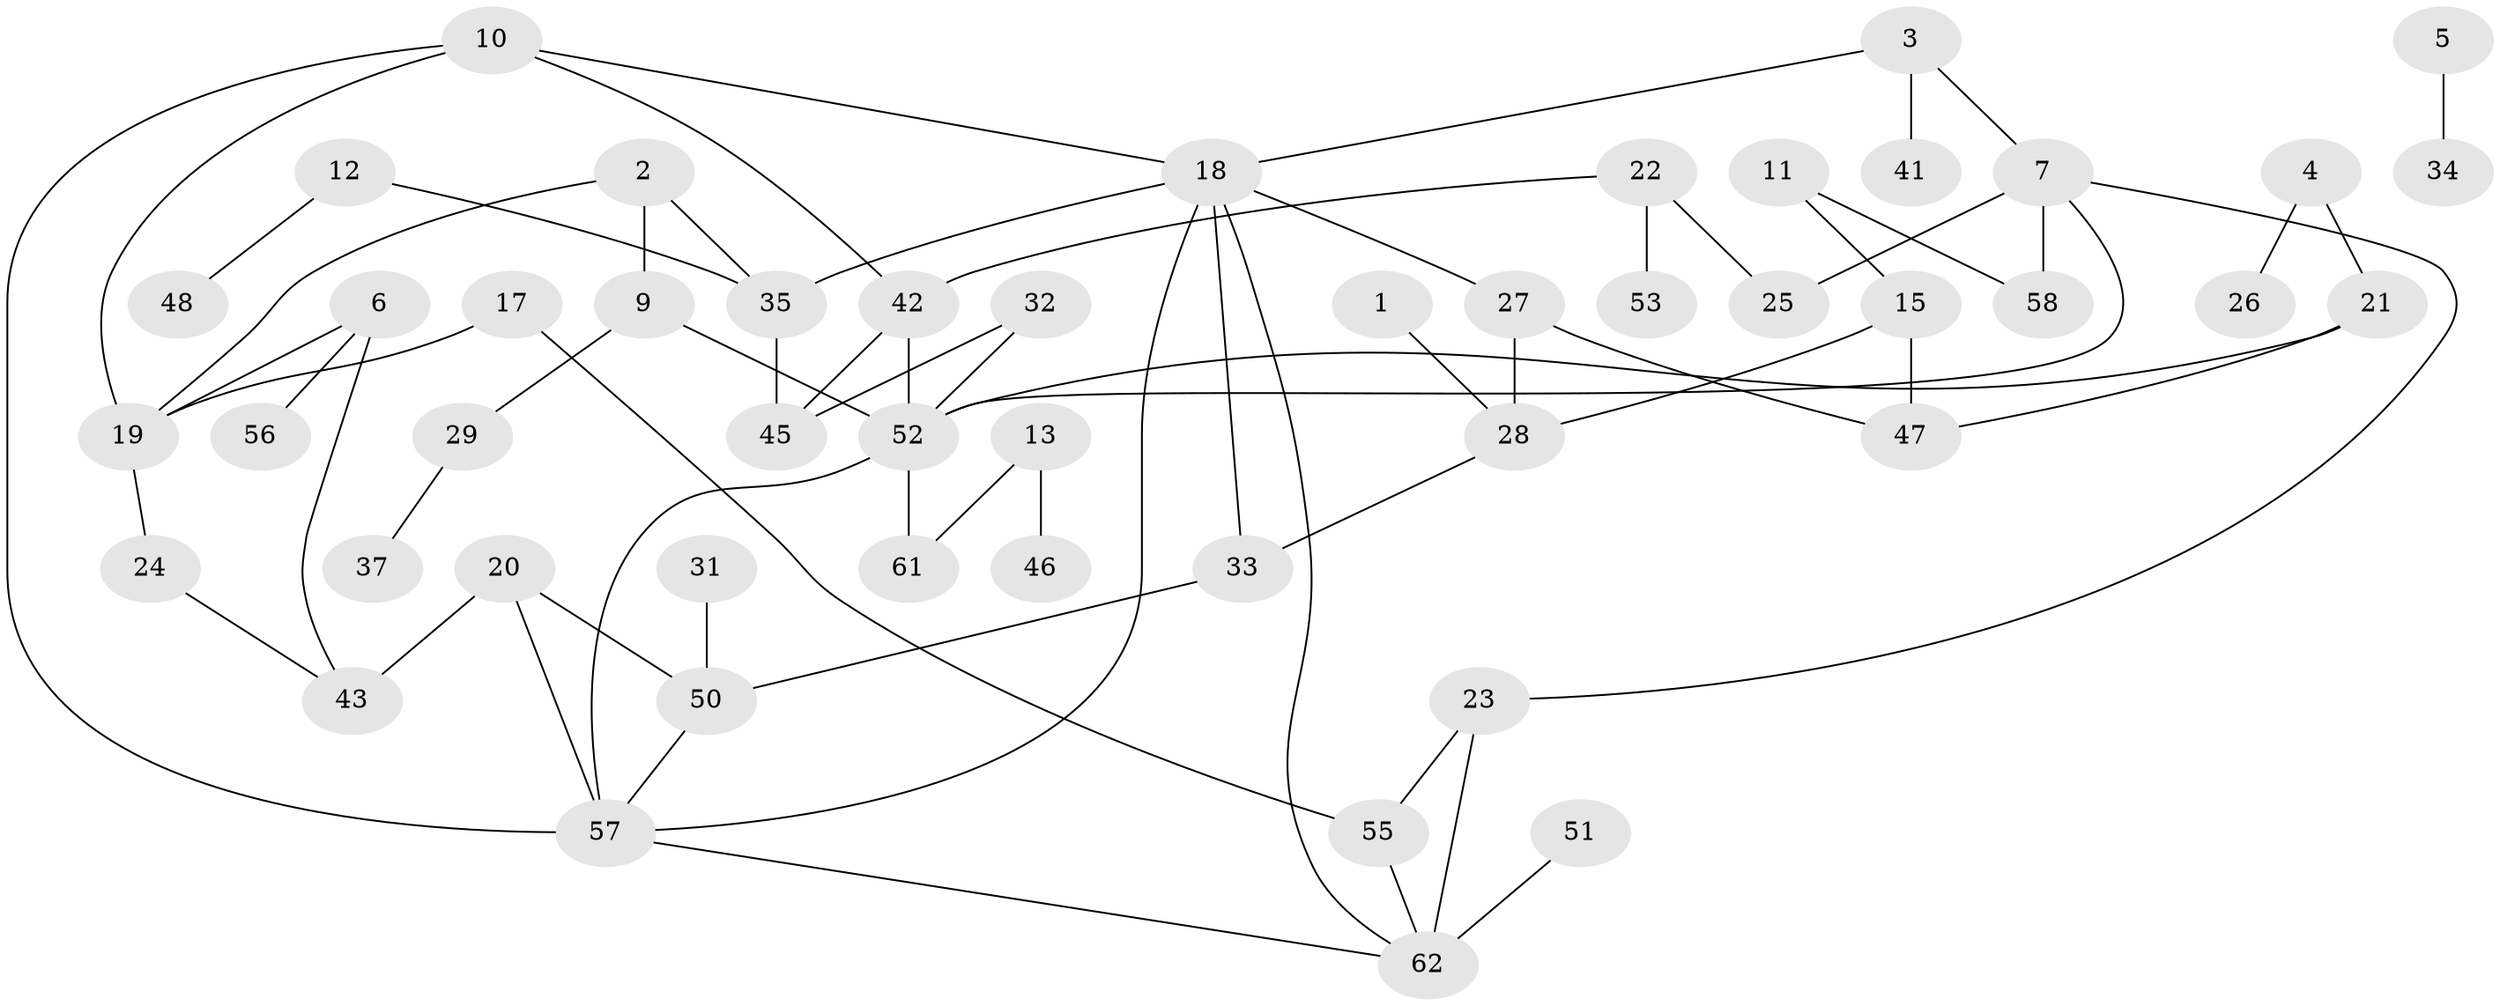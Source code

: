 // original degree distribution, {1: 0.2682926829268293, 2: 0.25203252032520324, 0: 0.08943089430894309, 3: 0.24390243902439024, 4: 0.0975609756097561, 5: 0.04065040650406504, 8: 0.008130081300813009}
// Generated by graph-tools (version 1.1) at 2025/33/03/09/25 02:33:42]
// undirected, 49 vertices, 67 edges
graph export_dot {
graph [start="1"]
  node [color=gray90,style=filled];
  1;
  2;
  3;
  4;
  5;
  6;
  7;
  9;
  10;
  11;
  12;
  13;
  15;
  17;
  18;
  19;
  20;
  21;
  22;
  23;
  24;
  25;
  26;
  27;
  28;
  29;
  31;
  32;
  33;
  34;
  35;
  37;
  41;
  42;
  43;
  45;
  46;
  47;
  48;
  50;
  51;
  52;
  53;
  55;
  56;
  57;
  58;
  61;
  62;
  1 -- 28 [weight=1.0];
  2 -- 9 [weight=2.0];
  2 -- 19 [weight=1.0];
  2 -- 35 [weight=1.0];
  3 -- 7 [weight=1.0];
  3 -- 18 [weight=1.0];
  3 -- 41 [weight=1.0];
  4 -- 21 [weight=1.0];
  4 -- 26 [weight=1.0];
  5 -- 34 [weight=1.0];
  6 -- 19 [weight=1.0];
  6 -- 43 [weight=1.0];
  6 -- 56 [weight=1.0];
  7 -- 23 [weight=1.0];
  7 -- 25 [weight=3.0];
  7 -- 52 [weight=1.0];
  7 -- 58 [weight=1.0];
  9 -- 29 [weight=1.0];
  9 -- 52 [weight=1.0];
  10 -- 18 [weight=1.0];
  10 -- 19 [weight=1.0];
  10 -- 42 [weight=1.0];
  10 -- 57 [weight=1.0];
  11 -- 15 [weight=1.0];
  11 -- 58 [weight=1.0];
  12 -- 35 [weight=1.0];
  12 -- 48 [weight=1.0];
  13 -- 46 [weight=1.0];
  13 -- 61 [weight=1.0];
  15 -- 28 [weight=2.0];
  15 -- 47 [weight=1.0];
  17 -- 19 [weight=1.0];
  17 -- 55 [weight=1.0];
  18 -- 27 [weight=1.0];
  18 -- 33 [weight=1.0];
  18 -- 35 [weight=1.0];
  18 -- 57 [weight=1.0];
  18 -- 62 [weight=1.0];
  19 -- 24 [weight=1.0];
  20 -- 43 [weight=2.0];
  20 -- 50 [weight=1.0];
  20 -- 57 [weight=2.0];
  21 -- 47 [weight=1.0];
  21 -- 52 [weight=1.0];
  22 -- 25 [weight=1.0];
  22 -- 42 [weight=1.0];
  22 -- 53 [weight=1.0];
  23 -- 55 [weight=1.0];
  23 -- 62 [weight=2.0];
  24 -- 43 [weight=1.0];
  27 -- 28 [weight=1.0];
  27 -- 47 [weight=1.0];
  28 -- 33 [weight=1.0];
  29 -- 37 [weight=2.0];
  31 -- 50 [weight=2.0];
  32 -- 45 [weight=1.0];
  32 -- 52 [weight=1.0];
  33 -- 50 [weight=1.0];
  35 -- 45 [weight=2.0];
  42 -- 45 [weight=1.0];
  42 -- 52 [weight=1.0];
  50 -- 57 [weight=1.0];
  51 -- 62 [weight=1.0];
  52 -- 57 [weight=1.0];
  52 -- 61 [weight=1.0];
  55 -- 62 [weight=1.0];
  57 -- 62 [weight=1.0];
}
